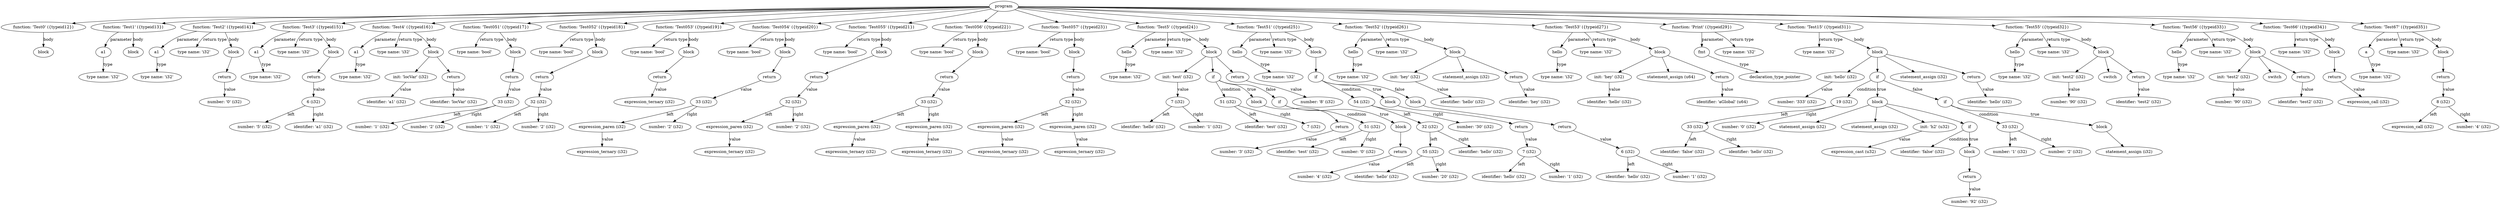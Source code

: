 digraph G {
"0000013615B1A410" [label="program"]
"0000013615B21600" [label="function: 'Test0' ({typeid12})"]
"0000013615B216A0" [label="block"]
"0000013615B21600" -> "0000013615B216A0" [label="body"]
"0000013615B1A410" -> "0000013615B21600";
"0000013615B3B980" [label="function: 'Test1' ({typeid13})"]
"0000013615B21740" [label="a1"]
"0000013615B3BA20" [label="type name: 'i32'"]
"0000013615B21740" -> "0000013615B3BA20" [label="type"]
"0000013615B3B980" -> "0000013615B21740" [label="parameter"]
"0000013615B3B160" [label="block"]
"0000013615B3B980" -> "0000013615B3B160" [label="body"]
"0000013615B1A410" -> "0000013615B3B980";
"0000013615B3BC00" [label="function: 'Test2' ({typeid14})"]
"0000013615B3B200" [label="a1"]
"0000013615B3B7A0" [label="type name: 'i32'"]
"0000013615B3B200" -> "0000013615B3B7A0" [label="type"]
"0000013615B3BC00" -> "0000013615B3B200" [label="parameter"]
"0000013615B3BAC0" [label="type name: 'i32'"]
"0000013615B3B480" [label="block"]
"0000013615B3AD00" [label="return"]
"0000013615B3AE40" [label="number: '0' (i32)"]
"0000013615B3AD00" -> "0000013615B3AE40" [label="value"]
"0000013615B3B480" -> "0000013615B3AD00" [label=""]
"0000013615B3BC00" -> "0000013615B3BAC0" [label="return type"]
"0000013615B3BC00" -> "0000013615B3B480" [label="body"]
"0000013615B1A410" -> "0000013615B3BC00";
"0000013615B3B700" [label="function: 'Test3' ({typeid15})"]
"0000013615B3ADA0" [label="a1"]
"0000013615B3B660" [label="type name: 'i32'"]
"0000013615B3ADA0" -> "0000013615B3B660" [label="type"]
"0000013615B3B700" -> "0000013615B3ADA0" [label="parameter"]
"0000013615B3BB60" [label="type name: 'i32'"]
"0000013615B3B520" [label="block"]
"0000013615B3AEE0" [label="return"]
"0000013615B3B840" [label="6 (i32)"]
"0000013615B3AF80" [label="number: '5' (i32)"]
"0000013615B3B020" [label="identifier: 'a1' (i32)"]
"0000013615B3B840" -> "0000013615B3AF80" [label="left"]
"0000013615B3B840" -> "0000013615B3B020" [label="right"]
"0000013615B3AEE0" -> "0000013615B3B840" [label="value"]
"0000013615B3B520" -> "0000013615B3AEE0" [label=""]
"0000013615B3B700" -> "0000013615B3BB60" [label="return type"]
"0000013615B3B700" -> "0000013615B3B520" [label="body"]
"0000013615B1A410" -> "0000013615B3B700";
"0000013615B3B340" [label="function: 'Test4' ({typeid16})"]
"0000013615B3B2A0" [label="a1"]
"0000013615B3B3E0" [label="type name: 'i32'"]
"0000013615B3B2A0" -> "0000013615B3B3E0" [label="type"]
"0000013615B3B340" -> "0000013615B3B2A0" [label="parameter"]
"0000013615B3B0C0" [label="type name: 'i32'"]
"0000013615B3B5C0" [label="block"]
"0000013615B24F50" [label="init: 'locVar' (i32)"]
"0000013615B24D70" [label="identifier: 'a1' (i32)"]
"0000013615B24F50" -> "0000013615B24D70" [label="value"]
"0000013615B3B5C0" -> "0000013615B24F50" [label=""]
"0000013615B25270" [label="return"]
"0000013615B25950" [label="identifier: 'locVar' (i32)"]
"0000013615B25270" -> "0000013615B25950" [label="value"]
"0000013615B3B5C0" -> "0000013615B25270" [label=""]
"0000013615B3B340" -> "0000013615B3B0C0" [label="return type"]
"0000013615B3B340" -> "0000013615B3B5C0" [label="body"]
"0000013615B1A410" -> "0000013615B3B340";
"0000013615B23D30" [label="function: 'Test051' ({typeid17})"]
"0000013615B25770" [label="type name: 'bool'"]
"0000013615B244B0" [label="block"]
"0000013615B24EB0" [label="return"]
"0000013615B25090" [label="33 (i32)"]
"0000013615B25590" [label="number: '1' (i32)"]
"0000013615B23FB0" [label="number: '2' (i32)"]
"0000013615B25090" -> "0000013615B25590" [label="left"]
"0000013615B25090" -> "0000013615B23FB0" [label="right"]
"0000013615B24EB0" -> "0000013615B25090" [label="value"]
"0000013615B244B0" -> "0000013615B24EB0" [label=""]
"0000013615B23D30" -> "0000013615B25770" [label="return type"]
"0000013615B23D30" -> "0000013615B244B0" [label="body"]
"0000013615B1A410" -> "0000013615B23D30";
"0000013615B25130" [label="function: 'Test052' ({typeid18})"]
"0000013615B24FF0" [label="type name: 'bool'"]
"0000013615B23E70" [label="block"]
"0000013615B25A90" [label="return"]
"0000013615B25630" [label="32 (i32)"]
"0000013615B23F10" [label="number: '1' (i32)"]
"0000013615B24E10" [label="number: '2' (i32)"]
"0000013615B25630" -> "0000013615B23F10" [label="left"]
"0000013615B25630" -> "0000013615B24E10" [label="right"]
"0000013615B25A90" -> "0000013615B25630" [label="value"]
"0000013615B23E70" -> "0000013615B25A90" [label=""]
"0000013615B25130" -> "0000013615B24FF0" [label="return type"]
"0000013615B25130" -> "0000013615B23E70" [label="body"]
"0000013615B1A410" -> "0000013615B25130";
"0000013615B258B0" [label="function: 'Test053' ({typeid19})"]
"0000013615B25810" [label="type name: 'bool'"]
"0000013615B24050" [label="block"]
"0000013615B259F0" [label="return"]
"0000013615B253B0" [label="expression_ternary (i32)"]
"0000013615B259F0" -> "0000013615B253B0" [label="value"]
"0000013615B24050" -> "0000013615B259F0" [label=""]
"0000013615B258B0" -> "0000013615B25810" [label="return type"]
"0000013615B258B0" -> "0000013615B24050" [label="body"]
"0000013615B1A410" -> "0000013615B258B0";
"0000013615B25450" [label="function: 'Test054' ({typeid20})"]
"0000013615B24730" [label="type name: 'bool'"]
"0000013615B254F0" [label="block"]
"0000013615B247D0" [label="return"]
"0000013615B24690" [label="33 (i32)"]
"0000013615B256D0" [label="expression_paren (i32)"]
"0000013615B24190" [label="expression_ternary (i32)"]
"0000013615B256D0" -> "0000013615B24190" [label="value"]
"0000013615B249B0" [label="number: '2' (i32)"]
"0000013615B24690" -> "0000013615B256D0" [label="left"]
"0000013615B24690" -> "0000013615B249B0" [label="right"]
"0000013615B247D0" -> "0000013615B24690" [label="value"]
"0000013615B254F0" -> "0000013615B247D0" [label=""]
"0000013615B25450" -> "0000013615B24730" [label="return type"]
"0000013615B25450" -> "0000013615B254F0" [label="body"]
"0000013615B1A410" -> "0000013615B25450";
"0000013615B242D0" [label="function: 'Test055' ({typeid21})"]
"0000013615B24230" [label="type name: 'bool'"]
"0000013615B24370" [label="block"]
"0000013615B24410" [label="return"]
"0000013615B24AF0" [label="32 (i32)"]
"0000013615B24870" [label="expression_paren (i32)"]
"0000013615B24A50" [label="expression_ternary (i32)"]
"0000013615B24870" -> "0000013615B24A50" [label="value"]
"0000013615B24B90" [label="number: '2' (i32)"]
"0000013615B24AF0" -> "0000013615B24870" [label="left"]
"0000013615B24AF0" -> "0000013615B24B90" [label="right"]
"0000013615B24410" -> "0000013615B24AF0" [label="value"]
"0000013615B24370" -> "0000013615B24410" [label=""]
"0000013615B242D0" -> "0000013615B24230" [label="return type"]
"0000013615B242D0" -> "0000013615B24370" [label="body"]
"0000013615B1A410" -> "0000013615B242D0";
"0000013615B24CD0" [label="function: 'Test056' ({typeid22})"]
"0000013615B24C30" [label="type name: 'bool'"]
"0000013615B26EC0" [label="block"]
"0000013615B27460" [label="return"]
"0000013615B27000" [label="33 (i32)"]
"0000013615B273C0" [label="expression_paren (i32)"]
"0000013615B28040" [label="expression_ternary (i32)"]
"0000013615B273C0" -> "0000013615B28040" [label="value"]
"0000013615B28180" [label="expression_paren (i32)"]
"0000013615B28540" [label="expression_ternary (i32)"]
"0000013615B28180" -> "0000013615B28540" [label="value"]
"0000013615B27000" -> "0000013615B273C0" [label="left"]
"0000013615B27000" -> "0000013615B28180" [label="right"]
"0000013615B27460" -> "0000013615B27000" [label="value"]
"0000013615B26EC0" -> "0000013615B27460" [label=""]
"0000013615B24CD0" -> "0000013615B24C30" [label="return type"]
"0000013615B24CD0" -> "0000013615B26EC0" [label="body"]
"0000013615B1A410" -> "0000013615B24CD0";
"0000013615B26C40" [label="function: 'Test057' ({typeid23})"]
"0000013615B27B40" [label="type name: 'bool'"]
"0000013615B27640" [label="block"]
"0000013615B284A0" [label="return"]
"0000013615B27140" [label="32 (i32)"]
"0000013615B270A0" [label="expression_paren (i32)"]
"0000013615B276E0" [label="expression_ternary (i32)"]
"0000013615B270A0" -> "0000013615B276E0" [label="value"]
"0000013615B287C0" [label="expression_paren (i32)"]
"0000013615B26D80" [label="expression_ternary (i32)"]
"0000013615B287C0" -> "0000013615B26D80" [label="value"]
"0000013615B27140" -> "0000013615B270A0" [label="left"]
"0000013615B27140" -> "0000013615B287C0" [label="right"]
"0000013615B284A0" -> "0000013615B27140" [label="value"]
"0000013615B27640" -> "0000013615B284A0" [label=""]
"0000013615B26C40" -> "0000013615B27B40" [label="return type"]
"0000013615B26C40" -> "0000013615B27640" [label="body"]
"0000013615B1A410" -> "0000013615B26C40";
"0000013615B27280" [label="function: 'Test5' ({typeid24})"]
"0000013615B27820" [label="hello"]
"0000013615B282C0" [label="type name: 'i32'"]
"0000013615B27820" -> "0000013615B282C0" [label="type"]
"0000013615B27280" -> "0000013615B27820" [label="parameter"]
"0000013615B26E20" [label="type name: 'i32'"]
"0000013615B27C80" [label="block"]
"0000013615B27960" [label="init: 'test' (i32)"]
"0000013615B27A00" [label="7 (i32)"]
"0000013615B271E0" [label="identifier: 'hello' (i32)"]
"0000013615B278C0" [label="number: '1' (i32)"]
"0000013615B27A00" -> "0000013615B271E0" [label="left"]
"0000013615B27A00" -> "0000013615B278C0" [label="right"]
"0000013615B27960" -> "0000013615B27A00" [label="value"]
"0000013615B27C80" -> "0000013615B27960" [label=""]
"0000013615B29C90" [label="if"]
"0000013615B27F00" [label="51 (i32)"]
"0000013615B27DC0" [label="identifier: 'test' (i32)"]
"0000013615B27AA0" [label="7 (i32)"]
"0000013615B27F00" -> "0000013615B27DC0" [label="left"]
"0000013615B27F00" -> "0000013615B27AA0" [label="right"]
"0000013615B27FA0" [label="block"]
"0000013615B280E0" [label="return"]
"0000013615B28680" [label="number: '3' (i32)"]
"0000013615B280E0" -> "0000013615B28680" [label="value"]
"0000013615B27FA0" -> "0000013615B280E0" [label=""]
"0000013615B2A4B0" [label="if"]
"0000013615B28400" [label="51 (i32)"]
"0000013615B28360" [label="identifier: 'test' (i32)"]
"0000013615B28720" [label="number: '0' (i32)"]
"0000013615B28400" -> "0000013615B28360" [label="left"]
"0000013615B28400" -> "0000013615B28720" [label="right"]
"0000013615B28860" [label="block"]
"0000013615B289A0" [label="return"]
"0000013615B29BF0" [label="number: '4' (i32)"]
"0000013615B289A0" -> "0000013615B29BF0" [label="value"]
"0000013615B28860" -> "0000013615B289A0" [label=""]
"0000013615B2A4B0" -> "0000013615B28400" [label="condition"]
"0000013615B2A4B0" -> "0000013615B28860" [label="true"]
"0000013615B29C90" -> "0000013615B27F00" [label="condition"]
"0000013615B29C90" -> "0000013615B27FA0" [label="true"]
"0000013615B29C90" -> "0000013615B2A4B0" [label="false"]
"0000013615B27C80" -> "0000013615B29C90" [label=""]
"0000013615B29D30" [label="return"]
"0000013615B2A410" [label="number: '8' (i32)"]
"0000013615B29D30" -> "0000013615B2A410" [label="value"]
"0000013615B27C80" -> "0000013615B29D30" [label=""]
"0000013615B27280" -> "0000013615B26E20" [label="return type"]
"0000013615B27280" -> "0000013615B27C80" [label="body"]
"0000013615B1A410" -> "0000013615B27280";
"0000013615B28F70" [label="function: 'Test51' ({typeid25})"]
"0000013615B2A050" [label="hello"]
"0000013615B29DD0" [label="type name: 'i32'"]
"0000013615B2A050" -> "0000013615B29DD0" [label="type"]
"0000013615B28F70" -> "0000013615B2A050" [label="parameter"]
"0000013615B2A550" [label="type name: 'i32'"]
"0000013615B29E70" [label="block"]
"0000013615B29970" [label="if"]
"0000013615B29FB0" [label="54 (i32)"]
"0000013615B29010" [label="32 (i32)"]
"0000013615B2A190" [label="55 (i32)"]
"0000013615B29F10" [label="identifier: 'hello' (i32)"]
"0000013615B2A690" [label="number: '20' (i32)"]
"0000013615B2A190" -> "0000013615B29F10" [label="left"]
"0000013615B2A190" -> "0000013615B2A690" [label="right"]
"0000013615B291F0" [label="identifier: 'hello' (i32)"]
"0000013615B29010" -> "0000013615B2A190" [label="left"]
"0000013615B29010" -> "0000013615B291F0" [label="right"]
"0000013615B2A0F0" [label="number: '30' (i32)"]
"0000013615B29FB0" -> "0000013615B29010" [label="left"]
"0000013615B29FB0" -> "0000013615B2A0F0" [label="right"]
"0000013615B2A5F0" [label="block"]
"0000013615B29790" [label="return"]
"0000013615B2A370" [label="7 (i32)"]
"0000013615B293D0" [label="identifier: 'hello' (i32)"]
"0000013615B290B0" [label="number: '1' (i32)"]
"0000013615B2A370" -> "0000013615B293D0" [label="left"]
"0000013615B2A370" -> "0000013615B290B0" [label="right"]
"0000013615B29790" -> "0000013615B2A370" [label="value"]
"0000013615B2A5F0" -> "0000013615B29790" [label=""]
"0000013615B29150" [label="block"]
"0000013615B29830" [label="return"]
"0000013615B28CF0" [label="6 (i32)"]
"0000013615B2A230" [label="identifier: 'hello' (i32)"]
"0000013615B2A2D0" [label="number: '1' (i32)"]
"0000013615B28CF0" -> "0000013615B2A230" [label="left"]
"0000013615B28CF0" -> "0000013615B2A2D0" [label="right"]
"0000013615B29830" -> "0000013615B28CF0" [label="value"]
"0000013615B29150" -> "0000013615B29830" [label=""]
"0000013615B29970" -> "0000013615B29FB0" [label="condition"]
"0000013615B29970" -> "0000013615B2A5F0" [label="true"]
"0000013615B29970" -> "0000013615B29150" [label="false"]
"0000013615B29E70" -> "0000013615B29970" [label=""]
"0000013615B28F70" -> "0000013615B2A550" [label="return type"]
"0000013615B28F70" -> "0000013615B29E70" [label="body"]
"0000013615B1A410" -> "0000013615B28F70";
"0000013615B296F0" [label="function: 'Test52' ({typeid26})"]
"0000013615B2A730" [label="hello"]
"0000013615B2A7D0" [label="type name: 'i32'"]
"0000013615B2A730" -> "0000013615B2A7D0" [label="type"]
"0000013615B296F0" -> "0000013615B2A730" [label="parameter"]
"0000013615B2A870" [label="type name: 'i32'"]
"0000013615B2A910" [label="block"]
"0000013615B2A9B0" [label="init: 'hey' (i32)"]
"0000013615B28D90" [label="identifier: 'hello' (i32)"]
"0000013615B2A9B0" -> "0000013615B28D90" [label="value"]
"0000013615B2A910" -> "0000013615B2A9B0" [label=""]
"0000013615B28C50" [label="statement_assign (i32)"]
"0000013615B2A910" -> "0000013615B28C50" [label=""]
"0000013615B28E30" [label="return"]
"0000013615B28ED0" [label="identifier: 'hey' (i32)"]
"0000013615B28E30" -> "0000013615B28ED0" [label="value"]
"0000013615B2A910" -> "0000013615B28E30" [label=""]
"0000013615B296F0" -> "0000013615B2A870" [label="return type"]
"0000013615B296F0" -> "0000013615B2A910" [label="body"]
"0000013615B1A410" -> "0000013615B296F0";
"0000013615B29470" [label="function: 'Test53' ({typeid27})"]
"0000013615B298D0" [label="hello"]
"0000013615B29330" [label="type name: 'i32'"]
"0000013615B298D0" -> "0000013615B29330" [label="type"]
"0000013615B29470" -> "0000013615B298D0" [label="parameter"]
"0000013615B29A10" [label="type name: 'i32'"]
"0000013615B29510" [label="block"]
"0000013615B29650" [label="init: 'hey' (i32)"]
"0000013615B29AB0" [label="identifier: 'hello' (i32)"]
"0000013615B29650" -> "0000013615B29AB0" [label="value"]
"0000013615B29510" -> "0000013615B29650" [label=""]
"0000013615B2C6A0" [label="statement_assign (u64)"]
"0000013615B29510" -> "0000013615B2C6A0" [label=""]
"0000013615B2C2E0" [label="return"]
"0000013615B2AEE0" [label="identifier: 'aGlobal' (u64)"]
"0000013615B2C2E0" -> "0000013615B2AEE0" [label="value"]
"0000013615B29510" -> "0000013615B2C2E0" [label=""]
"0000013615B29470" -> "0000013615B29A10" [label="return type"]
"0000013615B29470" -> "0000013615B29510" [label="body"]
"0000013615B1A410" -> "0000013615B29470";
"0000013615B2C100" [label="function: 'Print' ({typeid29})"]
"0000013615B2AF80" [label="fmt"]
"0000013615B2BD40" [label="declaration_type_pointer"]
"0000013615B2AF80" -> "0000013615B2BD40" [label="type"]
"0000013615B2C100" -> "0000013615B2AF80" [label="parameter"]
"0000013615B2B5C0" [label="type name: 'i32'"]
"0000013615B2C100" -> "0000013615B2B5C0" [label="return type"]
"0000013615B1A410" -> "0000013615B2C100";
"0000013615B2B3E0" [label="function: 'Test15' ({typeid31})"]
"0000013615B2C380" [label="type name: 'i32'"]
"0000013615B2C560" [label="block"]
"0000013615B2B2A0" [label="init: 'hello' (i32)"]
"0000013615B2AD00" [label="number: '333' (i32)"]
"0000013615B2B2A0" -> "0000013615B2AD00" [label="value"]
"0000013615B2C560" -> "0000013615B2B2A0" [label=""]
"0000013615B2B480" [label="if"]
"0000013615B2B660" [label="19 (i32)"]
"0000013615B2BCA0" [label="33 (i32)"]
"0000013615B2C240" [label="identifier: 'false' (i32)"]
"0000013615B2C740" [label="identifier: 'hello' (i32)"]
"0000013615B2BCA0" -> "0000013615B2C240" [label="left"]
"0000013615B2BCA0" -> "0000013615B2C740" [label="right"]
"0000013615B2BAC0" [label="number: '0' (i32)"]
"0000013615B2B660" -> "0000013615B2BCA0" [label="left"]
"0000013615B2B660" -> "0000013615B2BAC0" [label="right"]
"0000013615B2B0C0" [label="block"]
"0000013615B2BC00" [label="statement_assign (i32)"]
"0000013615B2B0C0" -> "0000013615B2BC00" [label=""]
"0000013615B2C9C0" [label="statement_assign (i32)"]
"0000013615B2B0C0" -> "0000013615B2C9C0" [label=""]
"0000013615B2B520" [label="init: 'h2' (u32)"]
"0000013615B2C600" [label="expression_cast (u32)"]
"0000013615B2B520" -> "0000013615B2C600" [label="value"]
"0000013615B2B0C0" -> "0000013615B2B520" [label=""]
"0000013615B2B700" [label="if"]
"0000013615B2C060" [label="identifier: 'false' (i32)"]
"0000013615B2BFC0" [label="block"]
"0000013615B2B200" [label="return"]
"0000013615B2C7E0" [label="number: '92' (i32)"]
"0000013615B2B200" -> "0000013615B2C7E0" [label="value"]
"0000013615B2BFC0" -> "0000013615B2B200" [label=""]
"0000013615B2B700" -> "0000013615B2C060" [label="condition"]
"0000013615B2B700" -> "0000013615B2BFC0" [label="true"]
"0000013615B2B0C0" -> "0000013615B2B700" [label=""]
"0000013615B2B840" [label="if"]
"0000013615B2C920" [label="33 (i32)"]
"0000013615B2C880" [label="number: '1' (i32)"]
"0000013615B2CB00" [label="number: '2' (i32)"]
"0000013615B2C920" -> "0000013615B2C880" [label="left"]
"0000013615B2C920" -> "0000013615B2CB00" [label="right"]
"0000013615B2B340" [label="block"]
"0000013615B2ADA0" [label="statement_assign (i32)"]
"0000013615B2B340" -> "0000013615B2ADA0" [label=""]
"0000013615B2B840" -> "0000013615B2C920" [label="condition"]
"0000013615B2B840" -> "0000013615B2B340" [label="true"]
"0000013615B2B480" -> "0000013615B2B660" [label="condition"]
"0000013615B2B480" -> "0000013615B2B0C0" [label="true"]
"0000013615B2B480" -> "0000013615B2B840" [label="false"]
"0000013615B2C560" -> "0000013615B2B480" [label=""]
"0000013615B2B980" [label="statement_assign (i32)"]
"0000013615B2C560" -> "0000013615B2B980" [label=""]
"0000013615B3E4F0" [label="return"]
"0000013615B3DEB0" [label="identifier: 'hello' (i32)"]
"0000013615B3E4F0" -> "0000013615B3DEB0" [label="value"]
"0000013615B2C560" -> "0000013615B3E4F0" [label=""]
"0000013615B2B3E0" -> "0000013615B2C380" [label="return type"]
"0000013615B2B3E0" -> "0000013615B2C560" [label="body"]
"0000013615B1A410" -> "0000013615B2B3E0";
"0000013615B3E590" [label="function: 'Test55' ({typeid32})"]
"0000013615B3DB90" [label="hello"]
"0000013615B3DE10" [label="type name: 'i32'"]
"0000013615B3DB90" -> "0000013615B3DE10" [label="type"]
"0000013615B3E590" -> "0000013615B3DB90" [label="parameter"]
"0000013615B3E630" [label="type name: 'i32'"]
"0000013615B3E6D0" [label="block"]
"0000013615B3E9F0" [label="init: 'test2' (i32)"]
"0000013615B3D230" [label="number: '90' (i32)"]
"0000013615B3E9F0" -> "0000013615B3D230" [label="value"]
"0000013615B3E6D0" -> "0000013615B3E9F0" [label=""]
"0000013615B3D410" [label="switch"]
"0000013615B3E6D0" -> "0000013615B3D410" [label=""]
"0000013615B3E450" [label="return"]
"0000013615B3D550" [label="identifier: 'test2' (i32)"]
"0000013615B3E450" -> "0000013615B3D550" [label="value"]
"0000013615B3E6D0" -> "0000013615B3E450" [label=""]
"0000013615B3E590" -> "0000013615B3E630" [label="return type"]
"0000013615B3E590" -> "0000013615B3E6D0" [label="body"]
"0000013615B1A410" -> "0000013615B3E590";
"0000013615B3E770" [label="function: 'Test56' ({typeid33})"]
"0000013615B3E270" [label="hello"]
"0000013615B3E310" [label="type name: 'i32'"]
"0000013615B3E270" -> "0000013615B3E310" [label="type"]
"0000013615B3E770" -> "0000013615B3E270" [label="parameter"]
"0000013615B3D2D0" [label="type name: 'i32'"]
"0000013615B3DCD0" [label="block"]
"0000013615B3D5F0" [label="init: 'test2' (i32)"]
"0000013615B3E8B0" [label="number: '90' (i32)"]
"0000013615B3D5F0" -> "0000013615B3E8B0" [label="value"]
"0000013615B3DCD0" -> "0000013615B3D5F0" [label=""]
"0000013615B3EC70" [label="switch"]
"0000013615B3DCD0" -> "0000013615B3EC70" [label=""]
"0000013615B3D050" [label="return"]
"0000013615B3E090" [label="identifier: 'test2' (i32)"]
"0000013615B3D050" -> "0000013615B3E090" [label="value"]
"0000013615B3DCD0" -> "0000013615B3D050" [label=""]
"0000013615B3E770" -> "0000013615B3D2D0" [label="return type"]
"0000013615B3E770" -> "0000013615B3DCD0" [label="body"]
"0000013615B1A410" -> "0000013615B3E770";
"0000013615B3D9B0" [label="function: 'Test66' ({typeid34})"]
"0000013615B3D7D0" [label="type name: 'i32'"]
"0000013615B3DA50" [label="block"]
"0000013615B3DAF0" [label="return"]
"0000013615B3FC80" [label="expression_call (i32)"]
"0000013615B3DAF0" -> "0000013615B3FC80" [label="value"]
"0000013615B3DA50" -> "0000013615B3DAF0" [label=""]
"0000013615B3D9B0" -> "0000013615B3D7D0" [label="return type"]
"0000013615B3D9B0" -> "0000013615B3DA50" [label="body"]
"0000013615B1A410" -> "0000013615B3D9B0";
"0000013615B3F5A0" [label="function: 'Test67' ({typeid35})"]
"0000013615B40860" [label="a"]
"0000013615B3FF00" [label="type name: 'i32'"]
"0000013615B40860" -> "0000013615B3FF00" [label="type"]
"0000013615B3F5A0" -> "0000013615B40860" [label="parameter"]
"0000013615B40720" [label="type name: 'i32'"]
"0000013615B40CC0" [label="block"]
"0000013615B3F460" [label="return"]
"0000013615B40900" [label="8 (i32)"]
"0000013615B3FD20" [label="expression_call (i32)"]
"0000013615B40C20" [label="number: '4' (i32)"]
"0000013615B40900" -> "0000013615B3FD20" [label="left"]
"0000013615B40900" -> "0000013615B40C20" [label="right"]
"0000013615B3F460" -> "0000013615B40900" [label="value"]
"0000013615B40CC0" -> "0000013615B3F460" [label=""]
"0000013615B3F5A0" -> "0000013615B40720" [label="return type"]
"0000013615B3F5A0" -> "0000013615B40CC0" [label="body"]
"0000013615B1A410" -> "0000013615B3F5A0";
}
